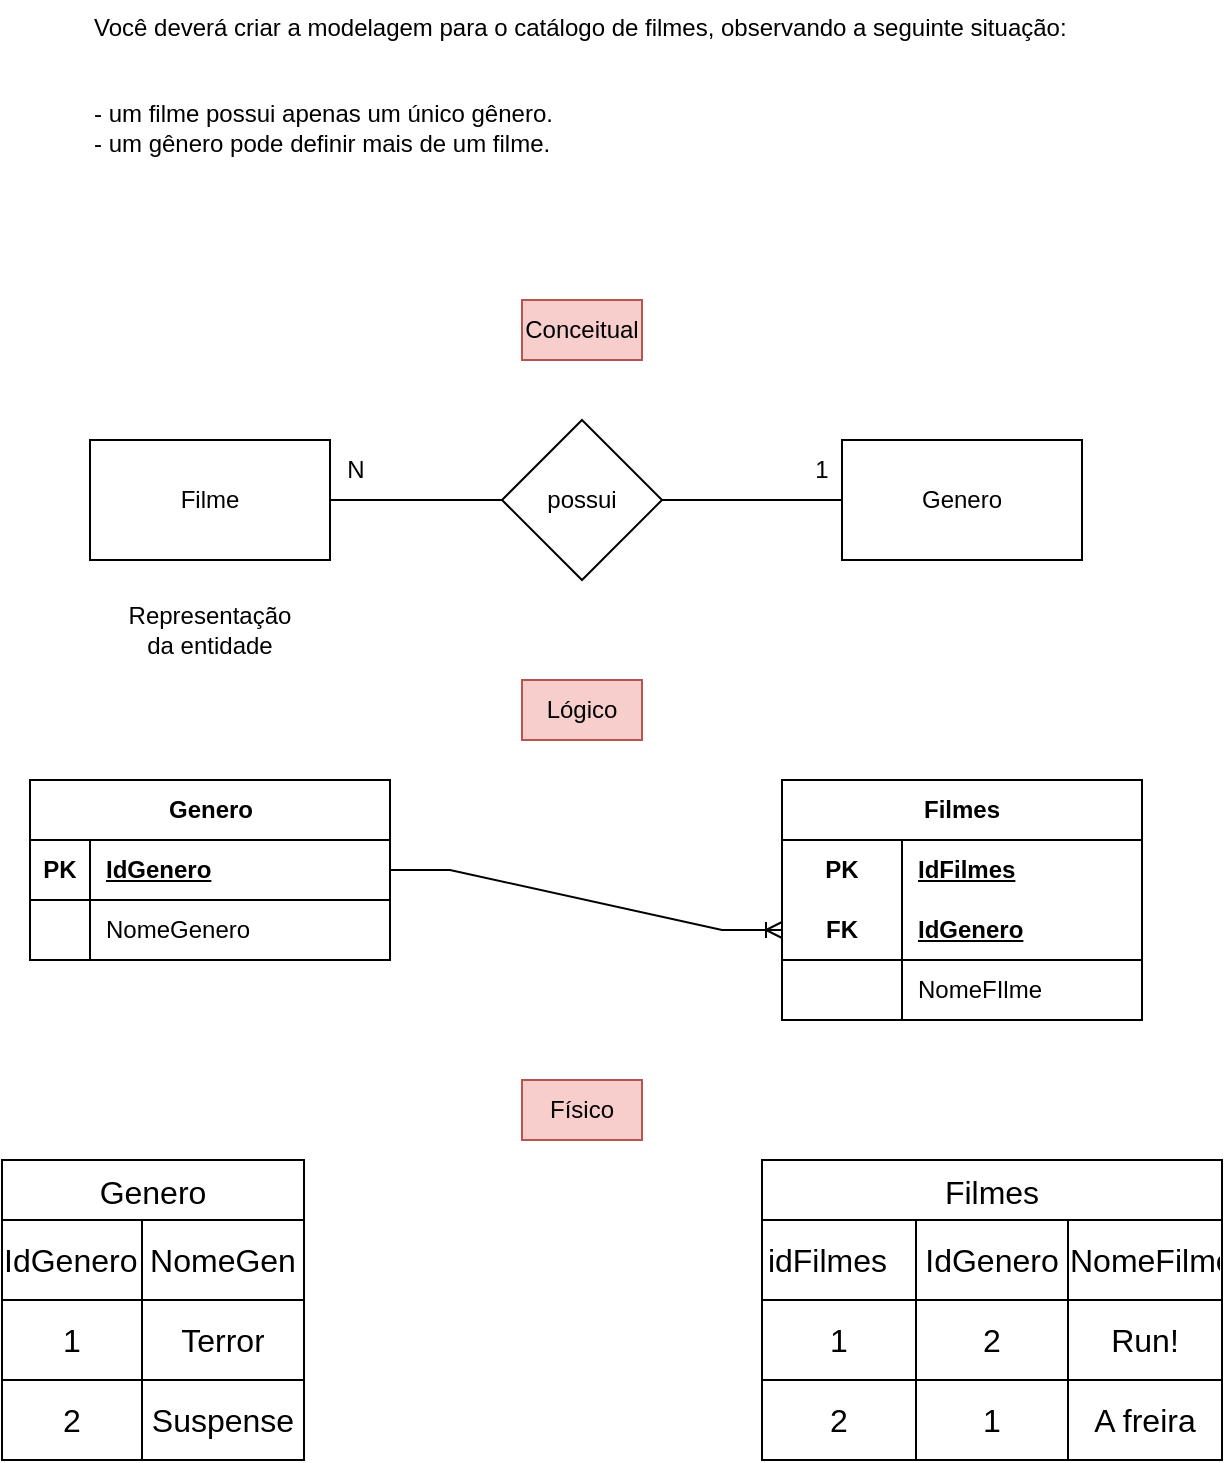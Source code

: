 <mxfile version="21.6.5" type="device">
  <diagram name="Página-1" id="Qs822z8Z0aMT79xOJduJ">
    <mxGraphModel dx="1037" dy="610" grid="1" gridSize="10" guides="1" tooltips="1" connect="1" arrows="1" fold="1" page="1" pageScale="1" pageWidth="827" pageHeight="1169" math="0" shadow="0">
      <root>
        <mxCell id="0" />
        <mxCell id="1" parent="0" />
        <mxCell id="fzhDktdGtB8mcGzhvgvL-1" value="Você deverá criar a modelagem para o catálogo de filmes, observando a seguinte situação:&#xa;&#xa;&#xa;- um filme possui apenas um único gênero.&#xa;- um gênero pode definir mais de um filme." style="text;whiteSpace=wrap;" parent="1" vertex="1">
          <mxGeometry x="154" y="110" width="520" height="100" as="geometry" />
        </mxCell>
        <mxCell id="fzhDktdGtB8mcGzhvgvL-2" value="" style="rounded=0;whiteSpace=wrap;html=1;" parent="1" vertex="1">
          <mxGeometry x="154" y="330" width="120" height="60" as="geometry" />
        </mxCell>
        <mxCell id="fzhDktdGtB8mcGzhvgvL-3" value="" style="rounded=0;whiteSpace=wrap;html=1;" parent="1" vertex="1">
          <mxGeometry x="530" y="330" width="120" height="60" as="geometry" />
        </mxCell>
        <mxCell id="fzhDktdGtB8mcGzhvgvL-4" value="Representação da entidade" style="text;html=1;strokeColor=none;fillColor=none;align=center;verticalAlign=middle;whiteSpace=wrap;rounded=0;" parent="1" vertex="1">
          <mxGeometry x="171" y="410" width="86" height="30" as="geometry" />
        </mxCell>
        <mxCell id="fzhDktdGtB8mcGzhvgvL-5" value="Filme" style="text;html=1;strokeColor=none;fillColor=none;align=center;verticalAlign=middle;whiteSpace=wrap;rounded=0;" parent="1" vertex="1">
          <mxGeometry x="184" y="345" width="60" height="30" as="geometry" />
        </mxCell>
        <mxCell id="fzhDktdGtB8mcGzhvgvL-6" value="Genero" style="text;html=1;strokeColor=none;fillColor=none;align=center;verticalAlign=middle;whiteSpace=wrap;rounded=0;" parent="1" vertex="1">
          <mxGeometry x="560" y="345" width="60" height="30" as="geometry" />
        </mxCell>
        <mxCell id="fzhDktdGtB8mcGzhvgvL-8" value="" style="edgeStyle=orthogonalEdgeStyle;rounded=0;orthogonalLoop=1;jettySize=auto;html=1;endArrow=none;endFill=0;" parent="1" source="fzhDktdGtB8mcGzhvgvL-7" target="fzhDktdGtB8mcGzhvgvL-3" edge="1">
          <mxGeometry relative="1" as="geometry" />
        </mxCell>
        <mxCell id="fzhDktdGtB8mcGzhvgvL-9" value="" style="edgeStyle=orthogonalEdgeStyle;rounded=0;orthogonalLoop=1;jettySize=auto;html=1;endArrow=none;endFill=0;entryX=1;entryY=0.5;entryDx=0;entryDy=0;" parent="1" source="fzhDktdGtB8mcGzhvgvL-7" target="fzhDktdGtB8mcGzhvgvL-2" edge="1">
          <mxGeometry relative="1" as="geometry">
            <mxPoint x="280" y="360" as="targetPoint" />
          </mxGeometry>
        </mxCell>
        <mxCell id="fzhDktdGtB8mcGzhvgvL-7" value="possui" style="rhombus;whiteSpace=wrap;html=1;" parent="1" vertex="1">
          <mxGeometry x="360" y="320" width="80" height="80" as="geometry" />
        </mxCell>
        <mxCell id="fzhDktdGtB8mcGzhvgvL-10" value="1" style="text;html=1;strokeColor=none;fillColor=none;align=center;verticalAlign=middle;whiteSpace=wrap;rounded=0;" parent="1" vertex="1">
          <mxGeometry x="490" y="330" width="60" height="30" as="geometry" />
        </mxCell>
        <mxCell id="fzhDktdGtB8mcGzhvgvL-11" value="N" style="text;html=1;strokeColor=none;fillColor=none;align=center;verticalAlign=middle;whiteSpace=wrap;rounded=0;" parent="1" vertex="1">
          <mxGeometry x="257" y="330" width="60" height="30" as="geometry" />
        </mxCell>
        <mxCell id="HLsXiNpCE6HjZC6dJwlh-1" value="Genero" style="shape=table;startSize=30;container=1;collapsible=1;childLayout=tableLayout;fixedRows=1;rowLines=0;fontStyle=1;align=center;resizeLast=1;html=1;" vertex="1" parent="1">
          <mxGeometry x="124" y="500" width="180" height="90" as="geometry" />
        </mxCell>
        <mxCell id="HLsXiNpCE6HjZC6dJwlh-2" value="" style="shape=tableRow;horizontal=0;startSize=0;swimlaneHead=0;swimlaneBody=0;fillColor=none;collapsible=0;dropTarget=0;points=[[0,0.5],[1,0.5]];portConstraint=eastwest;top=0;left=0;right=0;bottom=1;" vertex="1" parent="HLsXiNpCE6HjZC6dJwlh-1">
          <mxGeometry y="30" width="180" height="30" as="geometry" />
        </mxCell>
        <mxCell id="HLsXiNpCE6HjZC6dJwlh-3" value="PK" style="shape=partialRectangle;connectable=0;fillColor=none;top=0;left=0;bottom=0;right=0;fontStyle=1;overflow=hidden;whiteSpace=wrap;html=1;" vertex="1" parent="HLsXiNpCE6HjZC6dJwlh-2">
          <mxGeometry width="30" height="30" as="geometry">
            <mxRectangle width="30" height="30" as="alternateBounds" />
          </mxGeometry>
        </mxCell>
        <mxCell id="HLsXiNpCE6HjZC6dJwlh-4" value="IdGenero" style="shape=partialRectangle;connectable=0;fillColor=none;top=0;left=0;bottom=0;right=0;align=left;spacingLeft=6;fontStyle=5;overflow=hidden;whiteSpace=wrap;html=1;" vertex="1" parent="HLsXiNpCE6HjZC6dJwlh-2">
          <mxGeometry x="30" width="150" height="30" as="geometry">
            <mxRectangle width="150" height="30" as="alternateBounds" />
          </mxGeometry>
        </mxCell>
        <mxCell id="HLsXiNpCE6HjZC6dJwlh-5" value="" style="shape=tableRow;horizontal=0;startSize=0;swimlaneHead=0;swimlaneBody=0;fillColor=none;collapsible=0;dropTarget=0;points=[[0,0.5],[1,0.5]];portConstraint=eastwest;top=0;left=0;right=0;bottom=0;" vertex="1" parent="HLsXiNpCE6HjZC6dJwlh-1">
          <mxGeometry y="60" width="180" height="30" as="geometry" />
        </mxCell>
        <mxCell id="HLsXiNpCE6HjZC6dJwlh-6" value="" style="shape=partialRectangle;connectable=0;fillColor=none;top=0;left=0;bottom=0;right=0;editable=1;overflow=hidden;whiteSpace=wrap;html=1;" vertex="1" parent="HLsXiNpCE6HjZC6dJwlh-5">
          <mxGeometry width="30" height="30" as="geometry">
            <mxRectangle width="30" height="30" as="alternateBounds" />
          </mxGeometry>
        </mxCell>
        <mxCell id="HLsXiNpCE6HjZC6dJwlh-7" value="NomeGenero" style="shape=partialRectangle;connectable=0;fillColor=none;top=0;left=0;bottom=0;right=0;align=left;spacingLeft=6;overflow=hidden;whiteSpace=wrap;html=1;" vertex="1" parent="HLsXiNpCE6HjZC6dJwlh-5">
          <mxGeometry x="30" width="150" height="30" as="geometry">
            <mxRectangle width="150" height="30" as="alternateBounds" />
          </mxGeometry>
        </mxCell>
        <mxCell id="HLsXiNpCE6HjZC6dJwlh-14" value="Filmes" style="shape=table;startSize=30;container=1;collapsible=1;childLayout=tableLayout;fixedRows=1;rowLines=0;fontStyle=1;align=center;resizeLast=1;html=1;whiteSpace=wrap;" vertex="1" parent="1">
          <mxGeometry x="500" y="500" width="180" height="120" as="geometry" />
        </mxCell>
        <mxCell id="HLsXiNpCE6HjZC6dJwlh-15" value="" style="shape=tableRow;horizontal=0;startSize=0;swimlaneHead=0;swimlaneBody=0;fillColor=none;collapsible=0;dropTarget=0;points=[[0,0.5],[1,0.5]];portConstraint=eastwest;top=0;left=0;right=0;bottom=0;html=1;" vertex="1" parent="HLsXiNpCE6HjZC6dJwlh-14">
          <mxGeometry y="30" width="180" height="30" as="geometry" />
        </mxCell>
        <mxCell id="HLsXiNpCE6HjZC6dJwlh-16" value="PK" style="shape=partialRectangle;connectable=0;fillColor=none;top=0;left=0;bottom=0;right=0;fontStyle=1;overflow=hidden;html=1;whiteSpace=wrap;" vertex="1" parent="HLsXiNpCE6HjZC6dJwlh-15">
          <mxGeometry width="60" height="30" as="geometry">
            <mxRectangle width="60" height="30" as="alternateBounds" />
          </mxGeometry>
        </mxCell>
        <mxCell id="HLsXiNpCE6HjZC6dJwlh-17" value="IdFilmes" style="shape=partialRectangle;connectable=0;fillColor=none;top=0;left=0;bottom=0;right=0;align=left;spacingLeft=6;fontStyle=5;overflow=hidden;html=1;whiteSpace=wrap;" vertex="1" parent="HLsXiNpCE6HjZC6dJwlh-15">
          <mxGeometry x="60" width="120" height="30" as="geometry">
            <mxRectangle width="120" height="30" as="alternateBounds" />
          </mxGeometry>
        </mxCell>
        <mxCell id="HLsXiNpCE6HjZC6dJwlh-18" value="" style="shape=tableRow;horizontal=0;startSize=0;swimlaneHead=0;swimlaneBody=0;fillColor=none;collapsible=0;dropTarget=0;points=[[0,0.5],[1,0.5]];portConstraint=eastwest;top=0;left=0;right=0;bottom=1;html=1;" vertex="1" parent="HLsXiNpCE6HjZC6dJwlh-14">
          <mxGeometry y="60" width="180" height="30" as="geometry" />
        </mxCell>
        <mxCell id="HLsXiNpCE6HjZC6dJwlh-19" value="FK" style="shape=partialRectangle;connectable=0;fillColor=none;top=0;left=0;bottom=0;right=0;fontStyle=1;overflow=hidden;html=1;whiteSpace=wrap;" vertex="1" parent="HLsXiNpCE6HjZC6dJwlh-18">
          <mxGeometry width="60" height="30" as="geometry">
            <mxRectangle width="60" height="30" as="alternateBounds" />
          </mxGeometry>
        </mxCell>
        <mxCell id="HLsXiNpCE6HjZC6dJwlh-20" value="IdGenero" style="shape=partialRectangle;connectable=0;fillColor=none;top=0;left=0;bottom=0;right=0;align=left;spacingLeft=6;fontStyle=5;overflow=hidden;html=1;whiteSpace=wrap;" vertex="1" parent="HLsXiNpCE6HjZC6dJwlh-18">
          <mxGeometry x="60" width="120" height="30" as="geometry">
            <mxRectangle width="120" height="30" as="alternateBounds" />
          </mxGeometry>
        </mxCell>
        <mxCell id="HLsXiNpCE6HjZC6dJwlh-21" value="" style="shape=tableRow;horizontal=0;startSize=0;swimlaneHead=0;swimlaneBody=0;fillColor=none;collapsible=0;dropTarget=0;points=[[0,0.5],[1,0.5]];portConstraint=eastwest;top=0;left=0;right=0;bottom=0;html=1;" vertex="1" parent="HLsXiNpCE6HjZC6dJwlh-14">
          <mxGeometry y="90" width="180" height="30" as="geometry" />
        </mxCell>
        <mxCell id="HLsXiNpCE6HjZC6dJwlh-22" value="" style="shape=partialRectangle;connectable=0;fillColor=none;top=0;left=0;bottom=0;right=0;editable=1;overflow=hidden;html=1;whiteSpace=wrap;" vertex="1" parent="HLsXiNpCE6HjZC6dJwlh-21">
          <mxGeometry width="60" height="30" as="geometry">
            <mxRectangle width="60" height="30" as="alternateBounds" />
          </mxGeometry>
        </mxCell>
        <mxCell id="HLsXiNpCE6HjZC6dJwlh-23" value="NomeFIlme" style="shape=partialRectangle;connectable=0;fillColor=none;top=0;left=0;bottom=0;right=0;align=left;spacingLeft=6;overflow=hidden;html=1;whiteSpace=wrap;" vertex="1" parent="HLsXiNpCE6HjZC6dJwlh-21">
          <mxGeometry x="60" width="120" height="30" as="geometry">
            <mxRectangle width="120" height="30" as="alternateBounds" />
          </mxGeometry>
        </mxCell>
        <mxCell id="HLsXiNpCE6HjZC6dJwlh-27" value="" style="edgeStyle=entityRelationEdgeStyle;fontSize=12;html=1;endArrow=ERoneToMany;rounded=0;exitX=1;exitY=0.5;exitDx=0;exitDy=0;entryX=0;entryY=0.5;entryDx=0;entryDy=0;" edge="1" parent="1" source="HLsXiNpCE6HjZC6dJwlh-2" target="HLsXiNpCE6HjZC6dJwlh-18">
          <mxGeometry width="100" height="100" relative="1" as="geometry">
            <mxPoint x="400" y="670" as="sourcePoint" />
            <mxPoint x="500" y="570" as="targetPoint" />
          </mxGeometry>
        </mxCell>
        <mxCell id="HLsXiNpCE6HjZC6dJwlh-28" value="Conceitual" style="rounded=0;whiteSpace=wrap;html=1;fillColor=#f8cecc;strokeColor=#b85450;" vertex="1" parent="1">
          <mxGeometry x="370" y="260" width="60" height="30" as="geometry" />
        </mxCell>
        <mxCell id="HLsXiNpCE6HjZC6dJwlh-29" value="Lógico" style="rounded=0;whiteSpace=wrap;html=1;fillColor=#f8cecc;strokeColor=#b85450;" vertex="1" parent="1">
          <mxGeometry x="370" y="450" width="60" height="30" as="geometry" />
        </mxCell>
        <mxCell id="HLsXiNpCE6HjZC6dJwlh-30" value="Genero" style="shape=table;startSize=30;container=1;collapsible=0;childLayout=tableLayout;strokeColor=default;fontSize=16;" vertex="1" parent="1">
          <mxGeometry x="110" y="690" width="151" height="150" as="geometry" />
        </mxCell>
        <mxCell id="HLsXiNpCE6HjZC6dJwlh-31" value="" style="shape=tableRow;horizontal=0;startSize=0;swimlaneHead=0;swimlaneBody=0;strokeColor=inherit;top=0;left=0;bottom=0;right=0;collapsible=0;dropTarget=0;fillColor=none;points=[[0,0.5],[1,0.5]];portConstraint=eastwest;fontSize=16;" vertex="1" parent="HLsXiNpCE6HjZC6dJwlh-30">
          <mxGeometry y="30" width="151" height="40" as="geometry" />
        </mxCell>
        <mxCell id="HLsXiNpCE6HjZC6dJwlh-32" value="IdGenero&lt;span style=&quot;white-space: pre;&quot;&gt;&#x9;&lt;/span&gt;&lt;span style=&quot;white-space: pre;&quot;&gt;&#x9;&lt;/span&gt;" style="shape=partialRectangle;html=1;whiteSpace=wrap;connectable=0;strokeColor=inherit;overflow=hidden;fillColor=none;top=0;left=0;bottom=0;right=0;pointerEvents=1;fontSize=16;" vertex="1" parent="HLsXiNpCE6HjZC6dJwlh-31">
          <mxGeometry width="70" height="40" as="geometry">
            <mxRectangle width="70" height="40" as="alternateBounds" />
          </mxGeometry>
        </mxCell>
        <mxCell id="HLsXiNpCE6HjZC6dJwlh-33" value="NomeGen" style="shape=partialRectangle;html=1;whiteSpace=wrap;connectable=0;strokeColor=inherit;overflow=hidden;fillColor=none;top=0;left=0;bottom=0;right=0;pointerEvents=1;fontSize=16;" vertex="1" parent="HLsXiNpCE6HjZC6dJwlh-31">
          <mxGeometry x="70" width="81" height="40" as="geometry">
            <mxRectangle width="81" height="40" as="alternateBounds" />
          </mxGeometry>
        </mxCell>
        <mxCell id="HLsXiNpCE6HjZC6dJwlh-35" value="" style="shape=tableRow;horizontal=0;startSize=0;swimlaneHead=0;swimlaneBody=0;strokeColor=inherit;top=0;left=0;bottom=0;right=0;collapsible=0;dropTarget=0;fillColor=none;points=[[0,0.5],[1,0.5]];portConstraint=eastwest;fontSize=16;" vertex="1" parent="HLsXiNpCE6HjZC6dJwlh-30">
          <mxGeometry y="70" width="151" height="40" as="geometry" />
        </mxCell>
        <mxCell id="HLsXiNpCE6HjZC6dJwlh-36" value="1" style="shape=partialRectangle;html=1;whiteSpace=wrap;connectable=0;strokeColor=inherit;overflow=hidden;fillColor=none;top=0;left=0;bottom=0;right=0;pointerEvents=1;fontSize=16;" vertex="1" parent="HLsXiNpCE6HjZC6dJwlh-35">
          <mxGeometry width="70" height="40" as="geometry">
            <mxRectangle width="70" height="40" as="alternateBounds" />
          </mxGeometry>
        </mxCell>
        <mxCell id="HLsXiNpCE6HjZC6dJwlh-37" value="Terror&lt;br&gt;" style="shape=partialRectangle;html=1;whiteSpace=wrap;connectable=0;strokeColor=inherit;overflow=hidden;fillColor=none;top=0;left=0;bottom=0;right=0;pointerEvents=1;fontSize=16;" vertex="1" parent="HLsXiNpCE6HjZC6dJwlh-35">
          <mxGeometry x="70" width="81" height="40" as="geometry">
            <mxRectangle width="81" height="40" as="alternateBounds" />
          </mxGeometry>
        </mxCell>
        <mxCell id="HLsXiNpCE6HjZC6dJwlh-39" value="" style="shape=tableRow;horizontal=0;startSize=0;swimlaneHead=0;swimlaneBody=0;strokeColor=inherit;top=0;left=0;bottom=0;right=0;collapsible=0;dropTarget=0;fillColor=none;points=[[0,0.5],[1,0.5]];portConstraint=eastwest;fontSize=16;" vertex="1" parent="HLsXiNpCE6HjZC6dJwlh-30">
          <mxGeometry y="110" width="151" height="40" as="geometry" />
        </mxCell>
        <mxCell id="HLsXiNpCE6HjZC6dJwlh-40" value="2" style="shape=partialRectangle;html=1;whiteSpace=wrap;connectable=0;strokeColor=inherit;overflow=hidden;fillColor=none;top=0;left=0;bottom=0;right=0;pointerEvents=1;fontSize=16;" vertex="1" parent="HLsXiNpCE6HjZC6dJwlh-39">
          <mxGeometry width="70" height="40" as="geometry">
            <mxRectangle width="70" height="40" as="alternateBounds" />
          </mxGeometry>
        </mxCell>
        <mxCell id="HLsXiNpCE6HjZC6dJwlh-41" value="Suspense" style="shape=partialRectangle;html=1;whiteSpace=wrap;connectable=0;strokeColor=inherit;overflow=hidden;fillColor=none;top=0;left=0;bottom=0;right=0;pointerEvents=1;fontSize=16;" vertex="1" parent="HLsXiNpCE6HjZC6dJwlh-39">
          <mxGeometry x="70" width="81" height="40" as="geometry">
            <mxRectangle width="81" height="40" as="alternateBounds" />
          </mxGeometry>
        </mxCell>
        <mxCell id="HLsXiNpCE6HjZC6dJwlh-43" value="Filmes" style="shape=table;startSize=30;container=1;collapsible=0;childLayout=tableLayout;strokeColor=default;fontSize=16;" vertex="1" parent="1">
          <mxGeometry x="490" y="690" width="230" height="150" as="geometry" />
        </mxCell>
        <mxCell id="HLsXiNpCE6HjZC6dJwlh-44" value="" style="shape=tableRow;horizontal=0;startSize=0;swimlaneHead=0;swimlaneBody=0;strokeColor=inherit;top=0;left=0;bottom=0;right=0;collapsible=0;dropTarget=0;fillColor=none;points=[[0,0.5],[1,0.5]];portConstraint=eastwest;fontSize=16;" vertex="1" parent="HLsXiNpCE6HjZC6dJwlh-43">
          <mxGeometry y="30" width="230" height="40" as="geometry" />
        </mxCell>
        <mxCell id="HLsXiNpCE6HjZC6dJwlh-45" value="idFilmes&lt;span style=&quot;white-space: pre;&quot;&gt;&#x9;&lt;/span&gt;" style="shape=partialRectangle;html=1;whiteSpace=wrap;connectable=0;strokeColor=inherit;overflow=hidden;fillColor=none;top=0;left=0;bottom=0;right=0;pointerEvents=1;fontSize=16;" vertex="1" parent="HLsXiNpCE6HjZC6dJwlh-44">
          <mxGeometry width="77" height="40" as="geometry">
            <mxRectangle width="77" height="40" as="alternateBounds" />
          </mxGeometry>
        </mxCell>
        <mxCell id="HLsXiNpCE6HjZC6dJwlh-46" value="IdGenero" style="shape=partialRectangle;html=1;whiteSpace=wrap;connectable=0;strokeColor=inherit;overflow=hidden;fillColor=none;top=0;left=0;bottom=0;right=0;pointerEvents=1;fontSize=16;" vertex="1" parent="HLsXiNpCE6HjZC6dJwlh-44">
          <mxGeometry x="77" width="76" height="40" as="geometry">
            <mxRectangle width="76" height="40" as="alternateBounds" />
          </mxGeometry>
        </mxCell>
        <mxCell id="HLsXiNpCE6HjZC6dJwlh-47" value="NomeFilme" style="shape=partialRectangle;html=1;whiteSpace=wrap;connectable=0;strokeColor=inherit;overflow=hidden;fillColor=none;top=0;left=0;bottom=0;right=0;pointerEvents=1;fontSize=16;" vertex="1" parent="HLsXiNpCE6HjZC6dJwlh-44">
          <mxGeometry x="153" width="77" height="40" as="geometry">
            <mxRectangle width="77" height="40" as="alternateBounds" />
          </mxGeometry>
        </mxCell>
        <mxCell id="HLsXiNpCE6HjZC6dJwlh-48" value="" style="shape=tableRow;horizontal=0;startSize=0;swimlaneHead=0;swimlaneBody=0;strokeColor=inherit;top=0;left=0;bottom=0;right=0;collapsible=0;dropTarget=0;fillColor=none;points=[[0,0.5],[1,0.5]];portConstraint=eastwest;fontSize=16;" vertex="1" parent="HLsXiNpCE6HjZC6dJwlh-43">
          <mxGeometry y="70" width="230" height="40" as="geometry" />
        </mxCell>
        <mxCell id="HLsXiNpCE6HjZC6dJwlh-49" value="1" style="shape=partialRectangle;html=1;whiteSpace=wrap;connectable=0;strokeColor=inherit;overflow=hidden;fillColor=none;top=0;left=0;bottom=0;right=0;pointerEvents=1;fontSize=16;" vertex="1" parent="HLsXiNpCE6HjZC6dJwlh-48">
          <mxGeometry width="77" height="40" as="geometry">
            <mxRectangle width="77" height="40" as="alternateBounds" />
          </mxGeometry>
        </mxCell>
        <mxCell id="HLsXiNpCE6HjZC6dJwlh-50" value="2" style="shape=partialRectangle;html=1;whiteSpace=wrap;connectable=0;strokeColor=inherit;overflow=hidden;fillColor=none;top=0;left=0;bottom=0;right=0;pointerEvents=1;fontSize=16;" vertex="1" parent="HLsXiNpCE6HjZC6dJwlh-48">
          <mxGeometry x="77" width="76" height="40" as="geometry">
            <mxRectangle width="76" height="40" as="alternateBounds" />
          </mxGeometry>
        </mxCell>
        <mxCell id="HLsXiNpCE6HjZC6dJwlh-51" value="Run!" style="shape=partialRectangle;html=1;whiteSpace=wrap;connectable=0;strokeColor=inherit;overflow=hidden;fillColor=none;top=0;left=0;bottom=0;right=0;pointerEvents=1;fontSize=16;" vertex="1" parent="HLsXiNpCE6HjZC6dJwlh-48">
          <mxGeometry x="153" width="77" height="40" as="geometry">
            <mxRectangle width="77" height="40" as="alternateBounds" />
          </mxGeometry>
        </mxCell>
        <mxCell id="HLsXiNpCE6HjZC6dJwlh-52" value="" style="shape=tableRow;horizontal=0;startSize=0;swimlaneHead=0;swimlaneBody=0;strokeColor=inherit;top=0;left=0;bottom=0;right=0;collapsible=0;dropTarget=0;fillColor=none;points=[[0,0.5],[1,0.5]];portConstraint=eastwest;fontSize=16;" vertex="1" parent="HLsXiNpCE6HjZC6dJwlh-43">
          <mxGeometry y="110" width="230" height="40" as="geometry" />
        </mxCell>
        <mxCell id="HLsXiNpCE6HjZC6dJwlh-53" value="2" style="shape=partialRectangle;html=1;whiteSpace=wrap;connectable=0;strokeColor=inherit;overflow=hidden;fillColor=none;top=0;left=0;bottom=0;right=0;pointerEvents=1;fontSize=16;" vertex="1" parent="HLsXiNpCE6HjZC6dJwlh-52">
          <mxGeometry width="77" height="40" as="geometry">
            <mxRectangle width="77" height="40" as="alternateBounds" />
          </mxGeometry>
        </mxCell>
        <mxCell id="HLsXiNpCE6HjZC6dJwlh-54" value="1" style="shape=partialRectangle;html=1;whiteSpace=wrap;connectable=0;strokeColor=inherit;overflow=hidden;fillColor=none;top=0;left=0;bottom=0;right=0;pointerEvents=1;fontSize=16;" vertex="1" parent="HLsXiNpCE6HjZC6dJwlh-52">
          <mxGeometry x="77" width="76" height="40" as="geometry">
            <mxRectangle width="76" height="40" as="alternateBounds" />
          </mxGeometry>
        </mxCell>
        <mxCell id="HLsXiNpCE6HjZC6dJwlh-55" value="A freira" style="shape=partialRectangle;html=1;whiteSpace=wrap;connectable=0;strokeColor=inherit;overflow=hidden;fillColor=none;top=0;left=0;bottom=0;right=0;pointerEvents=1;fontSize=16;" vertex="1" parent="HLsXiNpCE6HjZC6dJwlh-52">
          <mxGeometry x="153" width="77" height="40" as="geometry">
            <mxRectangle width="77" height="40" as="alternateBounds" />
          </mxGeometry>
        </mxCell>
        <mxCell id="HLsXiNpCE6HjZC6dJwlh-56" value="Físico" style="rounded=0;whiteSpace=wrap;html=1;fillColor=#f8cecc;strokeColor=#b85450;" vertex="1" parent="1">
          <mxGeometry x="370" y="650" width="60" height="30" as="geometry" />
        </mxCell>
      </root>
    </mxGraphModel>
  </diagram>
</mxfile>
